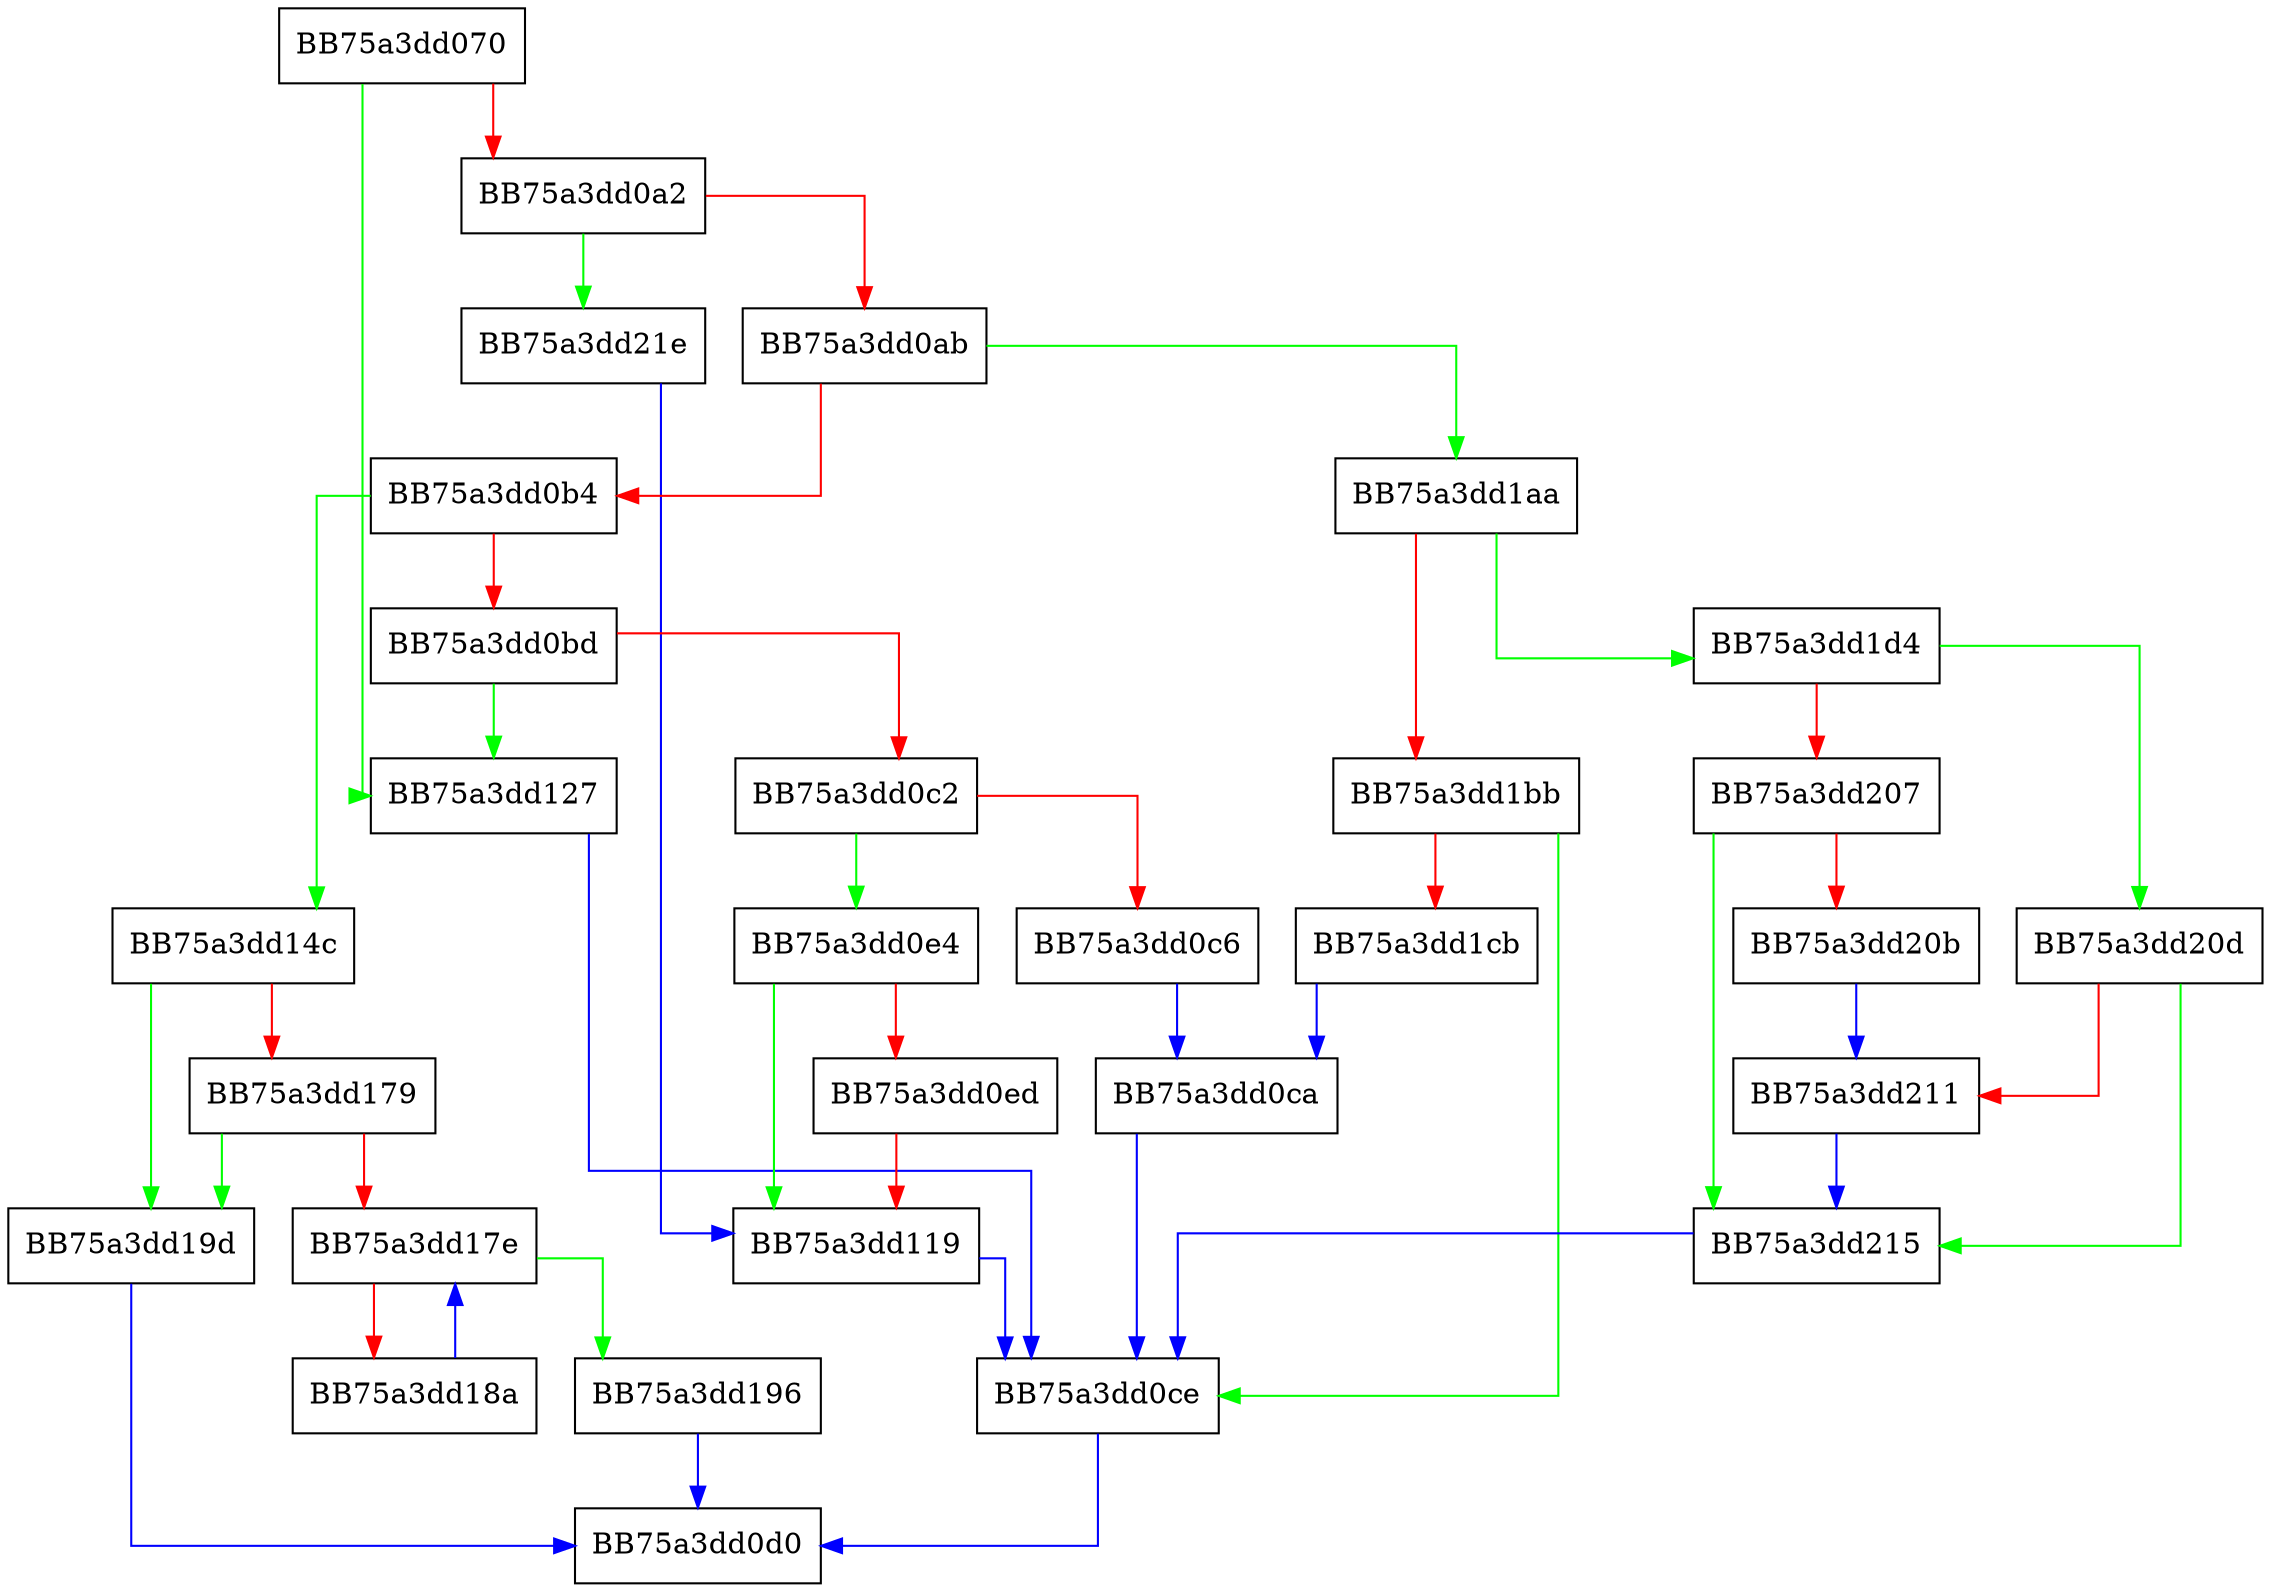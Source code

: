 digraph match_startmark {
  node [shape="box"];
  graph [splines=ortho];
  BB75a3dd070 -> BB75a3dd127 [color="green"];
  BB75a3dd070 -> BB75a3dd0a2 [color="red"];
  BB75a3dd0a2 -> BB75a3dd21e [color="green"];
  BB75a3dd0a2 -> BB75a3dd0ab [color="red"];
  BB75a3dd0ab -> BB75a3dd1aa [color="green"];
  BB75a3dd0ab -> BB75a3dd0b4 [color="red"];
  BB75a3dd0b4 -> BB75a3dd14c [color="green"];
  BB75a3dd0b4 -> BB75a3dd0bd [color="red"];
  BB75a3dd0bd -> BB75a3dd127 [color="green"];
  BB75a3dd0bd -> BB75a3dd0c2 [color="red"];
  BB75a3dd0c2 -> BB75a3dd0e4 [color="green"];
  BB75a3dd0c2 -> BB75a3dd0c6 [color="red"];
  BB75a3dd0c6 -> BB75a3dd0ca [color="blue"];
  BB75a3dd0ca -> BB75a3dd0ce [color="blue"];
  BB75a3dd0ce -> BB75a3dd0d0 [color="blue"];
  BB75a3dd0e4 -> BB75a3dd119 [color="green"];
  BB75a3dd0e4 -> BB75a3dd0ed [color="red"];
  BB75a3dd0ed -> BB75a3dd119 [color="red"];
  BB75a3dd119 -> BB75a3dd0ce [color="blue"];
  BB75a3dd127 -> BB75a3dd0ce [color="blue"];
  BB75a3dd14c -> BB75a3dd19d [color="green"];
  BB75a3dd14c -> BB75a3dd179 [color="red"];
  BB75a3dd179 -> BB75a3dd19d [color="green"];
  BB75a3dd179 -> BB75a3dd17e [color="red"];
  BB75a3dd17e -> BB75a3dd196 [color="green"];
  BB75a3dd17e -> BB75a3dd18a [color="red"];
  BB75a3dd18a -> BB75a3dd17e [color="blue"];
  BB75a3dd196 -> BB75a3dd0d0 [color="blue"];
  BB75a3dd19d -> BB75a3dd0d0 [color="blue"];
  BB75a3dd1aa -> BB75a3dd1d4 [color="green"];
  BB75a3dd1aa -> BB75a3dd1bb [color="red"];
  BB75a3dd1bb -> BB75a3dd0ce [color="green"];
  BB75a3dd1bb -> BB75a3dd1cb [color="red"];
  BB75a3dd1cb -> BB75a3dd0ca [color="blue"];
  BB75a3dd1d4 -> BB75a3dd20d [color="green"];
  BB75a3dd1d4 -> BB75a3dd207 [color="red"];
  BB75a3dd207 -> BB75a3dd215 [color="green"];
  BB75a3dd207 -> BB75a3dd20b [color="red"];
  BB75a3dd20b -> BB75a3dd211 [color="blue"];
  BB75a3dd20d -> BB75a3dd215 [color="green"];
  BB75a3dd20d -> BB75a3dd211 [color="red"];
  BB75a3dd211 -> BB75a3dd215 [color="blue"];
  BB75a3dd215 -> BB75a3dd0ce [color="blue"];
  BB75a3dd21e -> BB75a3dd119 [color="blue"];
}